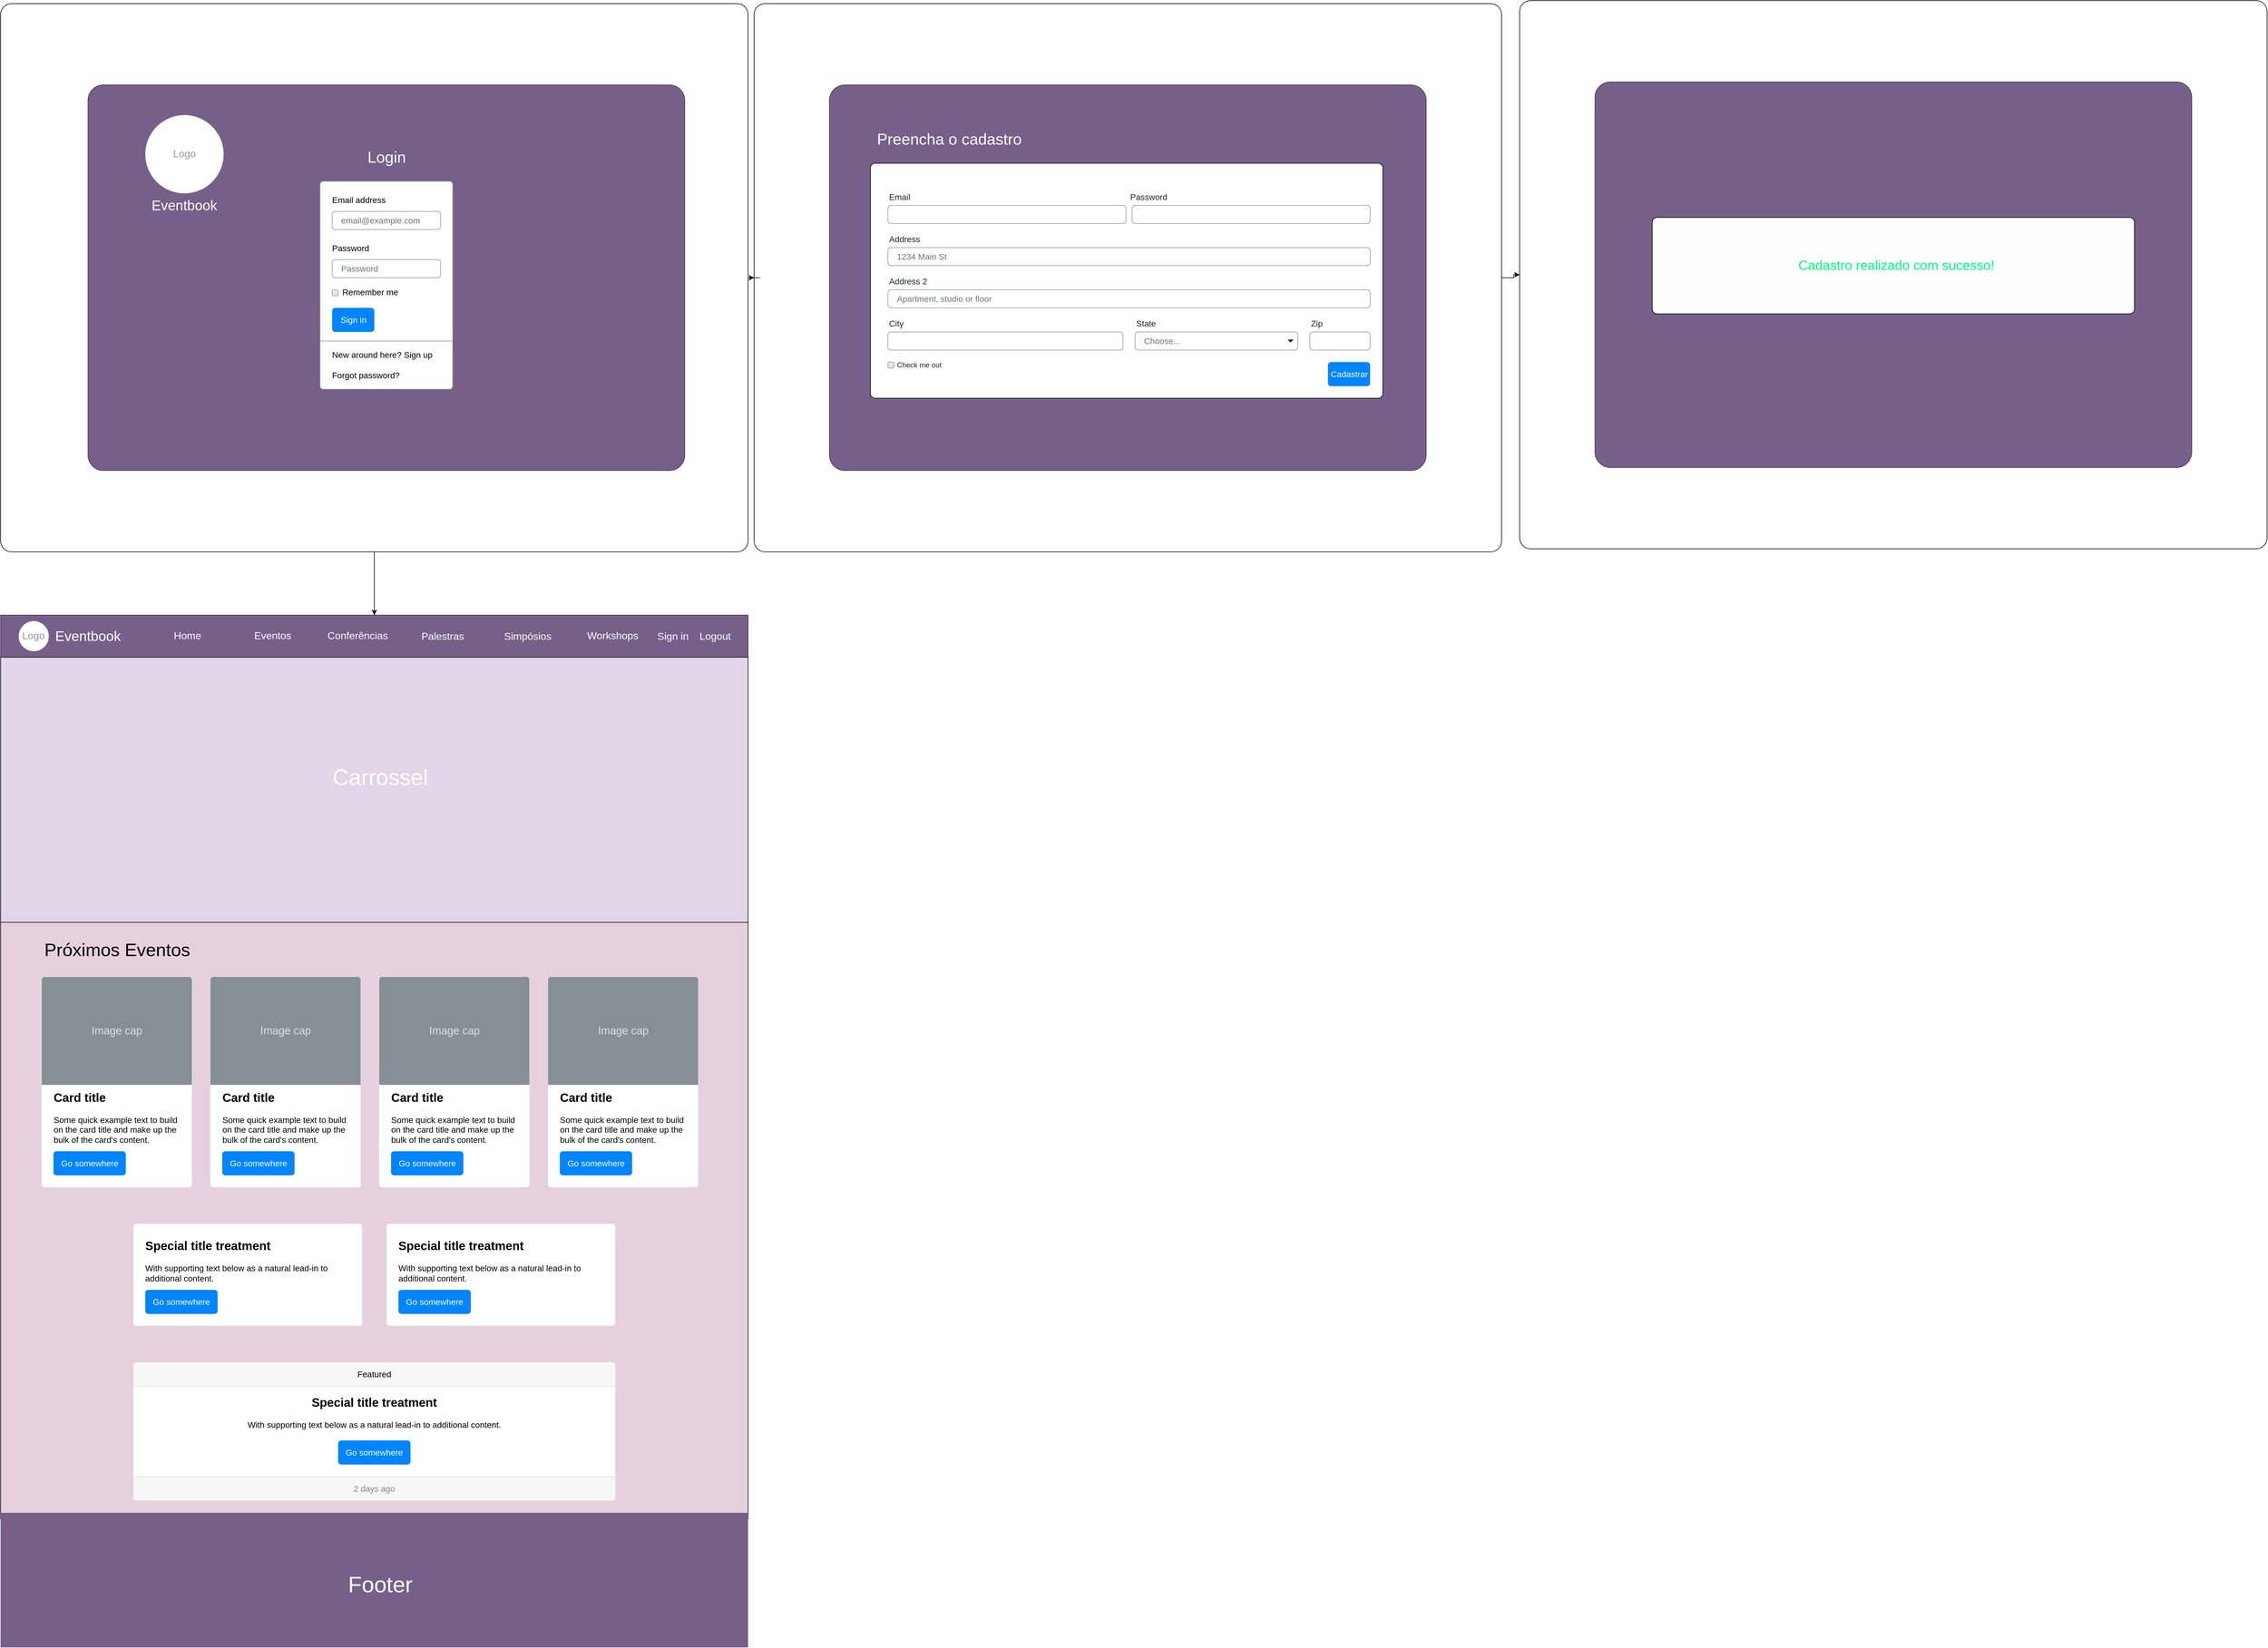 <mxfile version="13.6.5" type="github">
  <diagram name="Page-1" id="c9db0220-8083-56f3-ca83-edcdcd058819">
    <mxGraphModel dx="1447" dy="2620.5" grid="1" gridSize="10" guides="1" tooltips="1" connect="1" arrows="1" fold="1" page="1" pageScale="1.5" pageWidth="826" pageHeight="1169" background="#ffffff" math="0" shadow="0">
      <root>
        <mxCell id="0" style=";html=1;" />
        <mxCell id="1" style=";html=1;" parent="0" />
        <mxCell id="NKXI5M5k-VEo9D9QixPS-93" value="" style="rounded=1;whiteSpace=wrap;html=1;fontFamily=Helvetica;fontSize=17;fontColor=#999999;arcSize=2;" vertex="1" parent="1">
          <mxGeometry x="2520" y="-980" width="1240" height="910" as="geometry" />
        </mxCell>
        <mxCell id="NKXI5M5k-VEo9D9QixPS-95" value="" style="rounded=1;whiteSpace=wrap;html=1;fillColor=#76608a;strokeColor=#432D57;fontColor=#ffffff;spacing=2;arcSize=4;" vertex="1" parent="1">
          <mxGeometry x="2645" y="-845" width="990" height="640" as="geometry" />
        </mxCell>
        <mxCell id="NKXI5M5k-VEo9D9QixPS-120" style="edgeStyle=orthogonalEdgeStyle;rounded=0;orthogonalLoop=1;jettySize=auto;html=1;exitX=1;exitY=0.5;exitDx=0;exitDy=0;fontFamily=Helvetica;fontSize=22;fontColor=#00FF80;" edge="1" parent="1" source="NKXI5M5k-VEo9D9QixPS-78" target="NKXI5M5k-VEo9D9QixPS-93">
          <mxGeometry relative="1" as="geometry" />
        </mxCell>
        <mxCell id="NKXI5M5k-VEo9D9QixPS-78" value="" style="rounded=1;whiteSpace=wrap;html=1;fontFamily=Helvetica;fontSize=17;fontColor=#999999;arcSize=2;" vertex="1" parent="1">
          <mxGeometry x="1250" y="-975" width="1240" height="910" as="geometry" />
        </mxCell>
        <mxCell id="NKXI5M5k-VEo9D9QixPS-119" style="edgeStyle=orthogonalEdgeStyle;rounded=0;orthogonalLoop=1;jettySize=auto;html=1;exitX=1;exitY=0.5;exitDx=0;exitDy=0;fontFamily=Helvetica;fontSize=22;fontColor=#00FF80;" edge="1" parent="1" source="NKXI5M5k-VEo9D9QixPS-48" target="NKXI5M5k-VEo9D9QixPS-78">
          <mxGeometry relative="1" as="geometry" />
        </mxCell>
        <mxCell id="NKXI5M5k-VEo9D9QixPS-121" style="edgeStyle=orthogonalEdgeStyle;rounded=0;orthogonalLoop=1;jettySize=auto;html=1;exitX=0.5;exitY=1;exitDx=0;exitDy=0;entryX=0.5;entryY=0;entryDx=0;entryDy=0;fontFamily=Helvetica;fontSize=22;fontColor=#00FF80;" edge="1" parent="1" source="NKXI5M5k-VEo9D9QixPS-48" target="NKXI5M5k-VEo9D9QixPS-1">
          <mxGeometry relative="1" as="geometry" />
        </mxCell>
        <mxCell id="NKXI5M5k-VEo9D9QixPS-48" value="" style="rounded=1;whiteSpace=wrap;html=1;fontFamily=Helvetica;fontSize=17;fontColor=#999999;arcSize=2;" vertex="1" parent="1">
          <mxGeometry y="-975" width="1240" height="910" as="geometry" />
        </mxCell>
        <mxCell id="NKXI5M5k-VEo9D9QixPS-83" value="" style="group" vertex="1" connectable="0" parent="1">
          <mxGeometry x="145" y="-840" width="990" height="640" as="geometry" />
        </mxCell>
        <mxCell id="NKXI5M5k-VEo9D9QixPS-43" value="" style="rounded=1;whiteSpace=wrap;html=1;fillColor=#76608a;strokeColor=#432D57;fontColor=#ffffff;spacing=2;arcSize=4;" vertex="1" parent="NKXI5M5k-VEo9D9QixPS-83">
          <mxGeometry width="990" height="640" as="geometry" />
        </mxCell>
        <mxCell id="NKXI5M5k-VEo9D9QixPS-33" value="" style="html=1;shadow=0;dashed=0;shape=mxgraph.bootstrap.rrect;rSize=5;fillColor=#ffffff;strokeColor=#999999;" vertex="1" parent="NKXI5M5k-VEo9D9QixPS-83">
          <mxGeometry x="385" y="160" width="220" height="345" as="geometry" />
        </mxCell>
        <mxCell id="NKXI5M5k-VEo9D9QixPS-34" value="Email address" style="fillColor=none;strokeColor=none;align=left;spacing=20;fontSize=14;" vertex="1" parent="NKXI5M5k-VEo9D9QixPS-33">
          <mxGeometry width="220" height="40" relative="1" as="geometry">
            <mxPoint y="10" as="offset" />
          </mxGeometry>
        </mxCell>
        <mxCell id="NKXI5M5k-VEo9D9QixPS-35" value="email@example.com" style="html=1;shadow=0;dashed=0;shape=mxgraph.bootstrap.rrect;rSize=5;fillColor=none;strokeColor=#999999;align=left;spacing=15;fontSize=14;fontColor=#6C767D;" vertex="1" parent="NKXI5M5k-VEo9D9QixPS-33">
          <mxGeometry width="180" height="30" relative="1" as="geometry">
            <mxPoint x="20" y="50" as="offset" />
          </mxGeometry>
        </mxCell>
        <mxCell id="NKXI5M5k-VEo9D9QixPS-36" value="Password" style="fillColor=none;strokeColor=none;align=left;spacing=20;fontSize=14;" vertex="1" parent="NKXI5M5k-VEo9D9QixPS-33">
          <mxGeometry width="220" height="40" relative="1" as="geometry">
            <mxPoint y="90" as="offset" />
          </mxGeometry>
        </mxCell>
        <mxCell id="NKXI5M5k-VEo9D9QixPS-37" value="Password" style="html=1;shadow=0;dashed=0;shape=mxgraph.bootstrap.rrect;rSize=5;fillColor=none;strokeColor=#999999;align=left;spacing=15;fontSize=14;fontColor=#6C767D;" vertex="1" parent="NKXI5M5k-VEo9D9QixPS-33">
          <mxGeometry width="180" height="30" relative="1" as="geometry">
            <mxPoint x="20" y="130" as="offset" />
          </mxGeometry>
        </mxCell>
        <mxCell id="NKXI5M5k-VEo9D9QixPS-38" value="Remember me" style="html=1;shadow=0;dashed=0;shape=mxgraph.bootstrap.rrect;rSize=2;fillColor=#EDEDED;strokeColor=#999999;align=left;fontSize=14;fontColor=#000000;labelPosition=right;verticalLabelPosition=middle;verticalAlign=middle;spacingLeft=5;spacingTop=-2;gradientColor=#DEDEDE;" vertex="1" parent="NKXI5M5k-VEo9D9QixPS-33">
          <mxGeometry width="10" height="10" relative="1" as="geometry">
            <mxPoint x="20" y="180" as="offset" />
          </mxGeometry>
        </mxCell>
        <mxCell id="NKXI5M5k-VEo9D9QixPS-39" value="Sign in" style="html=1;shadow=0;dashed=0;shape=mxgraph.bootstrap.rrect;rSize=5;fillColor=#0085FC;strokeColor=none;align=center;fontSize=14;fontColor=#FFFFFF;" vertex="1" parent="NKXI5M5k-VEo9D9QixPS-33">
          <mxGeometry width="70" height="40" relative="1" as="geometry">
            <mxPoint x="20" y="210" as="offset" />
          </mxGeometry>
        </mxCell>
        <mxCell id="NKXI5M5k-VEo9D9QixPS-40" value="" style="shape=line;strokeColor=#999999;perimeter=none;resizeWidth=1;" vertex="1" parent="NKXI5M5k-VEo9D9QixPS-33">
          <mxGeometry width="220" height="10" relative="1" as="geometry">
            <mxPoint y="260" as="offset" />
          </mxGeometry>
        </mxCell>
        <mxCell id="NKXI5M5k-VEo9D9QixPS-41" value="New around here? Sign up&lt;br&gt;&lt;br&gt;Forgot password?" style="html=1;fillColor=none;strokeColor=none;align=left;spacing=20;fontSize=14;" vertex="1" parent="NKXI5M5k-VEo9D9QixPS-33">
          <mxGeometry width="220" height="60" relative="1" as="geometry">
            <mxPoint y="275" as="offset" />
          </mxGeometry>
        </mxCell>
        <mxCell id="NKXI5M5k-VEo9D9QixPS-42" value="&lt;font style=&quot;font-size: 26px&quot;&gt;Login&lt;/font&gt;" style="text;html=1;align=center;verticalAlign=middle;resizable=0;points=[];autosize=1;fontColor=#FFFFFF;" vertex="1" parent="NKXI5M5k-VEo9D9QixPS-83">
          <mxGeometry x="455" y="110" width="80" height="20" as="geometry" />
        </mxCell>
        <mxCell id="NKXI5M5k-VEo9D9QixPS-44" value="&lt;font style=&quot;font-size: 23px&quot;&gt;Eventbook&lt;/font&gt;" style="text;html=1;strokeColor=none;fillColor=none;align=center;verticalAlign=middle;whiteSpace=wrap;rounded=0;fontColor=#FFFFFF;fontFamily=Helvetica;" vertex="1" parent="NKXI5M5k-VEo9D9QixPS-83">
          <mxGeometry x="95" y="190" width="130" height="20" as="geometry" />
        </mxCell>
        <mxCell id="NKXI5M5k-VEo9D9QixPS-50" value="" style="group" vertex="1" connectable="0" parent="NKXI5M5k-VEo9D9QixPS-83">
          <mxGeometry x="95" y="50" width="130" height="130" as="geometry" />
        </mxCell>
        <mxCell id="NKXI5M5k-VEo9D9QixPS-45" value="" style="ellipse;whiteSpace=wrap;html=1;aspect=fixed;rounded=1;fontFamily=Helvetica;fontColor=#FFFFFF;strokeColor=none;" vertex="1" parent="NKXI5M5k-VEo9D9QixPS-50">
          <mxGeometry width="130" height="130" as="geometry" />
        </mxCell>
        <mxCell id="NKXI5M5k-VEo9D9QixPS-46" value="Logo" style="text;html=1;strokeColor=none;fillColor=none;align=center;verticalAlign=middle;whiteSpace=wrap;rounded=0;fontFamily=Helvetica;fontColor=#999999;fontSize=17;" vertex="1" parent="NKXI5M5k-VEo9D9QixPS-50">
          <mxGeometry x="45" y="55" width="40" height="20" as="geometry" />
        </mxCell>
        <mxCell id="NKXI5M5k-VEo9D9QixPS-84" value="" style="group" vertex="1" connectable="0" parent="1">
          <mxGeometry x="1375" y="-840" width="990" height="640" as="geometry" />
        </mxCell>
        <mxCell id="NKXI5M5k-VEo9D9QixPS-77" value="" style="rounded=1;whiteSpace=wrap;html=1;fillColor=#76608a;strokeColor=#432D57;fontColor=#ffffff;spacing=2;arcSize=4;" vertex="1" parent="NKXI5M5k-VEo9D9QixPS-84">
          <mxGeometry width="990" height="640" as="geometry" />
        </mxCell>
        <mxCell id="NKXI5M5k-VEo9D9QixPS-80" value="" style="group" vertex="1" connectable="0" parent="NKXI5M5k-VEo9D9QixPS-84">
          <mxGeometry x="68" y="130" width="850" height="390" as="geometry" />
        </mxCell>
        <mxCell id="NKXI5M5k-VEo9D9QixPS-79" value="" style="rounded=1;whiteSpace=wrap;html=1;fontFamily=Helvetica;fontSize=17;fontColor=#FFFFFF;arcSize=2;" vertex="1" parent="NKXI5M5k-VEo9D9QixPS-80">
          <mxGeometry width="850" height="390" as="geometry" />
        </mxCell>
        <mxCell id="NKXI5M5k-VEo9D9QixPS-60" value="Email" style="fillColor=none;strokeColor=none;align=left;fontSize=14;fontColor=#212529;rounded=1;" vertex="1" parent="NKXI5M5k-VEo9D9QixPS-80">
          <mxGeometry x="29" y="40" width="400" height="30" as="geometry" />
        </mxCell>
        <mxCell id="NKXI5M5k-VEo9D9QixPS-61" value="" style="html=1;shadow=0;dashed=0;shape=mxgraph.bootstrap.rrect;rSize=5;fillColor=none;strokeColor=#999999;align=left;spacing=15;fontSize=14;fontColor=#6C767D;rounded=1;" vertex="1" parent="NKXI5M5k-VEo9D9QixPS-80">
          <mxGeometry x="29" y="70" width="395" height="30" as="geometry" />
        </mxCell>
        <mxCell id="NKXI5M5k-VEo9D9QixPS-62" value="Password" style="fillColor=none;strokeColor=none;align=left;fontSize=14;fontColor=#212529;rounded=1;" vertex="1" parent="NKXI5M5k-VEo9D9QixPS-80">
          <mxGeometry x="429" y="40" width="400" height="30" as="geometry" />
        </mxCell>
        <mxCell id="NKXI5M5k-VEo9D9QixPS-63" value="" style="html=1;shadow=0;dashed=0;shape=mxgraph.bootstrap.rrect;rSize=5;fillColor=none;strokeColor=#999999;align=left;spacing=15;fontSize=14;fontColor=#6C767D;rounded=1;" vertex="1" parent="NKXI5M5k-VEo9D9QixPS-80">
          <mxGeometry x="434" y="70" width="395" height="30" as="geometry" />
        </mxCell>
        <mxCell id="NKXI5M5k-VEo9D9QixPS-64" value="Address" style="fillColor=none;strokeColor=none;align=left;fontSize=14;fontColor=#212529;rounded=1;" vertex="1" parent="NKXI5M5k-VEo9D9QixPS-80">
          <mxGeometry x="29" y="110" width="390" height="30" as="geometry" />
        </mxCell>
        <mxCell id="NKXI5M5k-VEo9D9QixPS-65" value="1234 Main St" style="html=1;shadow=0;dashed=0;shape=mxgraph.bootstrap.rrect;rSize=5;fillColor=none;strokeColor=#999999;align=left;spacing=15;fontSize=14;fontColor=#6C767D;rounded=1;" vertex="1" parent="NKXI5M5k-VEo9D9QixPS-80">
          <mxGeometry x="29" y="140" width="800" height="30" as="geometry" />
        </mxCell>
        <mxCell id="NKXI5M5k-VEo9D9QixPS-66" value="Address 2" style="fillColor=none;strokeColor=none;align=left;fontSize=14;fontColor=#212529;rounded=1;" vertex="1" parent="NKXI5M5k-VEo9D9QixPS-80">
          <mxGeometry x="29" y="180" width="390" height="30" as="geometry" />
        </mxCell>
        <mxCell id="NKXI5M5k-VEo9D9QixPS-67" value="Apartment, studio or floor" style="html=1;shadow=0;dashed=0;shape=mxgraph.bootstrap.rrect;rSize=5;fillColor=none;strokeColor=#999999;align=left;spacing=15;fontSize=14;fontColor=#6C767D;rounded=1;" vertex="1" parent="NKXI5M5k-VEo9D9QixPS-80">
          <mxGeometry x="29" y="210" width="800" height="30" as="geometry" />
        </mxCell>
        <mxCell id="NKXI5M5k-VEo9D9QixPS-68" value="City" style="fillColor=none;strokeColor=none;align=left;fontSize=14;fontColor=#212529;rounded=1;" vertex="1" parent="NKXI5M5k-VEo9D9QixPS-80">
          <mxGeometry x="29" y="250" width="390" height="30" as="geometry" />
        </mxCell>
        <mxCell id="NKXI5M5k-VEo9D9QixPS-69" value="" style="html=1;shadow=0;dashed=0;shape=mxgraph.bootstrap.rrect;rSize=5;fillColor=none;strokeColor=#999999;align=left;spacing=15;fontSize=14;fontColor=#6C767D;rounded=1;" vertex="1" parent="NKXI5M5k-VEo9D9QixPS-80">
          <mxGeometry x="29" y="280" width="390" height="30" as="geometry" />
        </mxCell>
        <mxCell id="NKXI5M5k-VEo9D9QixPS-70" value="State" style="fillColor=none;strokeColor=none;align=left;fontSize=14;fontColor=#212529;rounded=1;" vertex="1" parent="NKXI5M5k-VEo9D9QixPS-80">
          <mxGeometry x="439" y="250" width="220" height="30" as="geometry" />
        </mxCell>
        <mxCell id="NKXI5M5k-VEo9D9QixPS-71" value="Choose..." style="html=1;shadow=0;dashed=0;shape=mxgraph.bootstrap.rrect;rSize=5;fillColor=none;strokeColor=#999999;align=left;spacing=15;fontSize=14;fontColor=#6C767D;rounded=1;" vertex="1" parent="NKXI5M5k-VEo9D9QixPS-80">
          <mxGeometry x="439" y="280" width="270" height="30" as="geometry" />
        </mxCell>
        <mxCell id="NKXI5M5k-VEo9D9QixPS-72" value="" style="shape=triangle;direction=south;fillColor=#212529;strokeColor=none;perimeter=none;" vertex="1" parent="NKXI5M5k-VEo9D9QixPS-71">
          <mxGeometry x="1" y="0.5" width="10" height="5" relative="1" as="geometry">
            <mxPoint x="-17" y="-2.5" as="offset" />
          </mxGeometry>
        </mxCell>
        <mxCell id="NKXI5M5k-VEo9D9QixPS-73" value="Zip" style="fillColor=none;strokeColor=none;align=left;fontSize=14;fontColor=#212529;rounded=1;" vertex="1" parent="NKXI5M5k-VEo9D9QixPS-80">
          <mxGeometry x="729" y="250" width="100" height="30" as="geometry" />
        </mxCell>
        <mxCell id="NKXI5M5k-VEo9D9QixPS-74" value="" style="html=1;shadow=0;dashed=0;shape=mxgraph.bootstrap.rrect;rSize=5;fillColor=none;strokeColor=#999999;align=left;spacing=15;fontSize=14;fontColor=#6C767D;rounded=1;" vertex="1" parent="NKXI5M5k-VEo9D9QixPS-80">
          <mxGeometry x="729" y="280" width="100" height="30" as="geometry" />
        </mxCell>
        <mxCell id="NKXI5M5k-VEo9D9QixPS-75" value="Check me out" style="html=1;shadow=0;dashed=0;shape=mxgraph.bootstrap.checkbox2;labelPosition=right;verticalLabelPosition=middle;align=left;verticalAlign=middle;gradientColor=#DEDEDE;fillColor=#EDEDED;checked=0;spacing=5;strokeColor=#999999;fontColor=#212529;checkedFill=#0085FC;checkedStroke=#ffffff;rounded=1;" vertex="1" parent="NKXI5M5k-VEo9D9QixPS-80">
          <mxGeometry x="29" y="330" width="10" height="10" as="geometry" />
        </mxCell>
        <mxCell id="NKXI5M5k-VEo9D9QixPS-76" value="Cadastrar" style="html=1;shadow=0;dashed=0;shape=mxgraph.bootstrap.rrect;rSize=5;fillColor=#0085FC;strokeColor=none;align=center;fontSize=14;fontColor=#FFFFFF;rounded=1;" vertex="1" parent="NKXI5M5k-VEo9D9QixPS-80">
          <mxGeometry x="759" y="330" width="70" height="40" as="geometry" />
        </mxCell>
        <mxCell id="NKXI5M5k-VEo9D9QixPS-82" value="&lt;font style=&quot;font-size: 26px&quot;&gt;Preencha o cadastro&lt;/font&gt;" style="text;html=1;strokeColor=none;fillColor=none;align=center;verticalAlign=middle;whiteSpace=wrap;rounded=0;fontFamily=Helvetica;fontSize=22;fontColor=#FFFFFF;" vertex="1" parent="NKXI5M5k-VEo9D9QixPS-84">
          <mxGeometry x="68" y="80" width="262" height="20" as="geometry" />
        </mxCell>
        <mxCell id="NKXI5M5k-VEo9D9QixPS-85" value="&#39;" style="group" vertex="1" connectable="0" parent="1">
          <mxGeometry y="40" width="1240" height="1500" as="geometry" />
        </mxCell>
        <mxCell id="NKXI5M5k-VEo9D9QixPS-126" value="" style="rounded=0;whiteSpace=wrap;html=1;strokeColor=#000000;fontFamily=Helvetica;fontSize=37;fontColor=#FFFFFF;align=center;fillColor=#E6D0DE;" vertex="1" parent="NKXI5M5k-VEo9D9QixPS-85">
          <mxGeometry y="70" width="1240" height="1430" as="geometry" />
        </mxCell>
        <mxCell id="NKXI5M5k-VEo9D9QixPS-1" value="" style="rounded=0;whiteSpace=wrap;html=1;fillColor=#76608a;strokeColor=#432D57;fontColor=#ffffff;" vertex="1" parent="NKXI5M5k-VEo9D9QixPS-85">
          <mxGeometry width="1240" height="70" as="geometry" />
        </mxCell>
        <mxCell id="NKXI5M5k-VEo9D9QixPS-14" value="" style="group" vertex="1" connectable="0" parent="NKXI5M5k-VEo9D9QixPS-85">
          <mxGeometry x="220" y="1010" width="800" height="460" as="geometry" />
        </mxCell>
        <mxCell id="NKXI5M5k-VEo9D9QixPS-2" value="" style="html=1;shadow=0;dashed=0;shape=mxgraph.bootstrap.rrect;rSize=5;strokeColor=#DFDFDF;html=1;whiteSpace=wrap;fillColor=#FFFFFF;fontColor=#000000;" vertex="1" parent="NKXI5M5k-VEo9D9QixPS-14">
          <mxGeometry y="230" width="800" height="230" as="geometry" />
        </mxCell>
        <mxCell id="NKXI5M5k-VEo9D9QixPS-3" value="Featured" style="html=1;shadow=0;dashed=0;shape=mxgraph.bootstrap.topButton;strokeColor=inherit;fillColor=#F7F7F7;rSize=5;perimeter=none;whiteSpace=wrap;resizeWidth=1;align=center;spacing=20;fontSize=14;" vertex="1" parent="NKXI5M5k-VEo9D9QixPS-2">
          <mxGeometry width="800" height="40" relative="1" as="geometry" />
        </mxCell>
        <mxCell id="NKXI5M5k-VEo9D9QixPS-4" value="&lt;b&gt;&lt;font style=&quot;font-size: 20px&quot;&gt;Special title treatment&lt;/font&gt;&lt;/b&gt;&lt;br style=&quot;font-size: 14px&quot;&gt;&lt;br style=&quot;font-size: 14px&quot;&gt;With supporting text below as a natural lead-in to additional content." style="perimeter=none;html=1;whiteSpace=wrap;fillColor=none;strokeColor=none;resizeWidth=1;verticalAlign=top;align=center;spacing=20;spacingTop=-10;fontSize=14;" vertex="1" parent="NKXI5M5k-VEo9D9QixPS-2">
          <mxGeometry width="800" height="120" relative="1" as="geometry">
            <mxPoint y="40" as="offset" />
          </mxGeometry>
        </mxCell>
        <mxCell id="NKXI5M5k-VEo9D9QixPS-5" value="Go somewhere" style="html=1;shadow=0;dashed=0;shape=mxgraph.bootstrap.rrect;rSize=5;perimeter=none;whiteSpace=wrap;align=center;fillColor=#0085FC;strokeColor=none;fontColor=#ffffff;resizeWidth=1;fontSize=14;" vertex="1" parent="NKXI5M5k-VEo9D9QixPS-2">
          <mxGeometry x="0.5" y="1" width="120" height="40" relative="1" as="geometry">
            <mxPoint x="-60" y="-100" as="offset" />
          </mxGeometry>
        </mxCell>
        <mxCell id="NKXI5M5k-VEo9D9QixPS-6" value="2 days ago" style="html=1;shadow=0;dashed=0;shape=mxgraph.bootstrap.bottomButton;strokeColor=inherit;fillColor=#F7F7F7;rSize=5;perimeter=none;whiteSpace=wrap;resizeWidth=1;align=center;spacing=20;fontSize=14;fontColor=#818181;" vertex="1" parent="NKXI5M5k-VEo9D9QixPS-2">
          <mxGeometry y="1" width="800" height="40" relative="1" as="geometry">
            <mxPoint y="-40" as="offset" />
          </mxGeometry>
        </mxCell>
        <mxCell id="NKXI5M5k-VEo9D9QixPS-7" value="&lt;b&gt;&lt;font style=&quot;font-size: 20px&quot;&gt;Special title treatment&lt;/font&gt;&lt;/b&gt;&lt;br style=&quot;font-size: 14px&quot;&gt;&lt;br style=&quot;font-size: 14px&quot;&gt;With supporting text below as a natural lead-in to additional content." style="html=1;shadow=0;dashed=0;shape=mxgraph.bootstrap.rrect;rSize=5;strokeColor=#DFDFDF;html=1;whiteSpace=wrap;fillColor=#FFFFFF;fontColor=#000000;align=left;verticalAlign=top;spacing=20;fontSize=14;" vertex="1" parent="NKXI5M5k-VEo9D9QixPS-14">
          <mxGeometry width="380" height="170" as="geometry" />
        </mxCell>
        <mxCell id="NKXI5M5k-VEo9D9QixPS-8" value="Go somewhere" style="html=1;shadow=0;dashed=0;shape=mxgraph.bootstrap.rrect;rSize=5;perimeter=none;whiteSpace=wrap;fillColor=#0085FC;strokeColor=none;fontColor=#ffffff;resizeWidth=1;fontSize=14;" vertex="1" parent="NKXI5M5k-VEo9D9QixPS-7">
          <mxGeometry y="1" width="120" height="40" relative="1" as="geometry">
            <mxPoint x="20" y="-60" as="offset" />
          </mxGeometry>
        </mxCell>
        <mxCell id="NKXI5M5k-VEo9D9QixPS-9" value="&lt;b&gt;&lt;font style=&quot;font-size: 20px&quot;&gt;Special title treatment&lt;/font&gt;&lt;/b&gt;&lt;br style=&quot;font-size: 14px&quot;&gt;&lt;br style=&quot;font-size: 14px&quot;&gt;With supporting text below as a natural lead-in to additional content." style="html=1;shadow=0;dashed=0;shape=mxgraph.bootstrap.rrect;rSize=5;strokeColor=#DFDFDF;html=1;whiteSpace=wrap;fillColor=#FFFFFF;fontColor=#000000;align=left;verticalAlign=top;spacing=20;fontSize=14;" vertex="1" parent="NKXI5M5k-VEo9D9QixPS-14">
          <mxGeometry x="420" width="380" height="170" as="geometry" />
        </mxCell>
        <mxCell id="NKXI5M5k-VEo9D9QixPS-10" value="Go somewhere" style="html=1;shadow=0;dashed=0;shape=mxgraph.bootstrap.rrect;rSize=5;perimeter=none;whiteSpace=wrap;fillColor=#0085FC;strokeColor=none;fontColor=#ffffff;resizeWidth=1;fontSize=14;" vertex="1" parent="NKXI5M5k-VEo9D9QixPS-9">
          <mxGeometry y="1" width="120" height="40" relative="1" as="geometry">
            <mxPoint x="20" y="-60" as="offset" />
          </mxGeometry>
        </mxCell>
        <mxCell id="NKXI5M5k-VEo9D9QixPS-49" value="&lt;font style=&quot;font-size: 23px&quot;&gt;Eventbook&lt;/font&gt;" style="text;html=1;strokeColor=none;fillColor=none;align=center;verticalAlign=middle;whiteSpace=wrap;rounded=0;fontColor=#FFFFFF;fontFamily=Helvetica;" vertex="1" parent="NKXI5M5k-VEo9D9QixPS-85">
          <mxGeometry x="80" y="25" width="130" height="20" as="geometry" />
        </mxCell>
        <mxCell id="NKXI5M5k-VEo9D9QixPS-51" value="" style="group" vertex="1" connectable="0" parent="NKXI5M5k-VEo9D9QixPS-85">
          <mxGeometry x="30" y="50" width="50" height="50" as="geometry" />
        </mxCell>
        <mxCell id="NKXI5M5k-VEo9D9QixPS-52" value="" style="ellipse;whiteSpace=wrap;html=1;aspect=fixed;rounded=1;fontFamily=Helvetica;fontColor=#FFFFFF;strokeColor=none;" vertex="1" parent="NKXI5M5k-VEo9D9QixPS-51">
          <mxGeometry y="-40" width="50" height="50" as="geometry" />
        </mxCell>
        <mxCell id="NKXI5M5k-VEo9D9QixPS-53" value="Logo" style="text;html=1;strokeColor=none;fillColor=none;align=center;verticalAlign=middle;whiteSpace=wrap;rounded=0;fontFamily=Helvetica;fontColor=#999999;fontSize=17;" vertex="1" parent="NKXI5M5k-VEo9D9QixPS-85">
          <mxGeometry x="47.308" y="31.154" width="15.385" height="7.692" as="geometry" />
        </mxCell>
        <mxCell id="NKXI5M5k-VEo9D9QixPS-54" value="Home" style="text;html=1;strokeColor=none;fillColor=none;align=center;verticalAlign=middle;whiteSpace=wrap;rounded=0;fontFamily=Helvetica;fontSize=17;fontColor=#FFFFFF;" vertex="1" parent="NKXI5M5k-VEo9D9QixPS-85">
          <mxGeometry x="290" y="25" width="40" height="20" as="geometry" />
        </mxCell>
        <mxCell id="NKXI5M5k-VEo9D9QixPS-55" value="&lt;font style=&quot;font-size: 17px&quot;&gt;Eventos&lt;/font&gt;" style="text;html=1;align=center;verticalAlign=middle;resizable=0;points=[];autosize=1;fontColor=#FFFFFF;fontSize=17;" vertex="1" parent="NKXI5M5k-VEo9D9QixPS-85">
          <mxGeometry x="411" y="20" width="80" height="30" as="geometry" />
        </mxCell>
        <mxCell id="NKXI5M5k-VEo9D9QixPS-56" value="&lt;font style=&quot;font-size: 17px&quot;&gt;Conferências&lt;/font&gt;" style="text;html=1;align=center;verticalAlign=middle;resizable=0;points=[];autosize=1;fontColor=#FFFFFF;fontSize=17;" vertex="1" parent="NKXI5M5k-VEo9D9QixPS-85">
          <mxGeometry x="532" y="20" width="120" height="30" as="geometry" />
        </mxCell>
        <mxCell id="NKXI5M5k-VEo9D9QixPS-57" value="&lt;font style=&quot;font-size: 17px&quot;&gt;Palestras&lt;/font&gt;" style="text;html=1;align=center;verticalAlign=middle;resizable=0;points=[];autosize=1;fontColor=#FFFFFF;fontSize=17;" vertex="1" parent="NKXI5M5k-VEo9D9QixPS-85">
          <mxGeometry x="688" y="21" width="90" height="30" as="geometry" />
        </mxCell>
        <mxCell id="NKXI5M5k-VEo9D9QixPS-58" value="&lt;font style=&quot;font-size: 17px&quot;&gt;Sign in&lt;/font&gt;" style="text;html=1;align=center;verticalAlign=middle;resizable=0;points=[];autosize=1;fontColor=#FFFFFF;fontSize=17;" vertex="1" parent="NKXI5M5k-VEo9D9QixPS-85">
          <mxGeometry x="1080" y="21" width="70" height="30" as="geometry" />
        </mxCell>
        <mxCell id="NKXI5M5k-VEo9D9QixPS-59" value="&lt;font style=&quot;font-size: 17px&quot;&gt;Logout&lt;/font&gt;" style="text;html=1;align=center;verticalAlign=middle;resizable=0;points=[];autosize=1;fontColor=#FFFFFF;fontSize=17;" vertex="1" parent="NKXI5M5k-VEo9D9QixPS-85">
          <mxGeometry x="1150" y="21" width="70" height="30" as="geometry" />
        </mxCell>
        <mxCell id="NKXI5M5k-VEo9D9QixPS-11" value="&lt;b&gt;&lt;font style=&quot;font-size: 20px&quot;&gt;Card title&lt;/font&gt;&lt;/b&gt;&lt;br style=&quot;font-size: 14px&quot;&gt;&lt;br style=&quot;font-size: 14px&quot;&gt;Some quick example text to build on the card title and make up the bulk of the card&#39;s content." style="html=1;shadow=0;dashed=0;shape=mxgraph.bootstrap.rrect;rSize=5;strokeColor=#DFDFDF;html=1;whiteSpace=wrap;fillColor=#ffffff;fontColor=#000000;verticalAlign=bottom;align=left;spacing=20;spacingBottom=50;fontSize=14;aspect=fixed;" vertex="1" parent="NKXI5M5k-VEo9D9QixPS-85">
          <mxGeometry x="67.69" y="600" width="250" height="350" as="geometry" />
        </mxCell>
        <mxCell id="NKXI5M5k-VEo9D9QixPS-12" value="Image cap" style="html=1;shadow=0;dashed=0;shape=mxgraph.bootstrap.topButton;rSize=5;perimeter=none;whiteSpace=wrap;fillColor=#868E96;strokeColor=#DFDFDF;fontColor=#DEE2E6;resizeWidth=1;fontSize=18;" vertex="1" parent="NKXI5M5k-VEo9D9QixPS-11">
          <mxGeometry width="250" height="180" relative="1" as="geometry" />
        </mxCell>
        <mxCell id="NKXI5M5k-VEo9D9QixPS-13" value="Go somewhere" style="html=1;shadow=0;dashed=0;shape=mxgraph.bootstrap.rrect;rSize=5;perimeter=none;whiteSpace=wrap;fillColor=#0085FC;strokeColor=none;fontColor=#ffffff;resizeWidth=1;fontSize=14;" vertex="1" parent="NKXI5M5k-VEo9D9QixPS-11">
          <mxGeometry y="1" width="120" height="40" relative="1" as="geometry">
            <mxPoint x="20" y="-60" as="offset" />
          </mxGeometry>
        </mxCell>
        <mxCell id="NKXI5M5k-VEo9D9QixPS-15" value="&lt;b&gt;&lt;font style=&quot;font-size: 20px&quot;&gt;Card title&lt;/font&gt;&lt;/b&gt;&lt;br style=&quot;font-size: 14px&quot;&gt;&lt;br style=&quot;font-size: 14px&quot;&gt;Some quick example text to build on the card title and make up the bulk of the card&#39;s content." style="html=1;shadow=0;dashed=0;shape=mxgraph.bootstrap.rrect;rSize=5;strokeColor=#DFDFDF;html=1;whiteSpace=wrap;fillColor=#ffffff;fontColor=#000000;verticalAlign=bottom;align=left;spacing=20;spacingBottom=50;fontSize=14;aspect=fixed;" vertex="1" parent="NKXI5M5k-VEo9D9QixPS-85">
          <mxGeometry x="347.69" y="600" width="250" height="350" as="geometry" />
        </mxCell>
        <mxCell id="NKXI5M5k-VEo9D9QixPS-16" value="Image cap" style="html=1;shadow=0;dashed=0;shape=mxgraph.bootstrap.topButton;rSize=5;perimeter=none;whiteSpace=wrap;fillColor=#868E96;strokeColor=#DFDFDF;fontColor=#DEE2E6;resizeWidth=1;fontSize=18;" vertex="1" parent="NKXI5M5k-VEo9D9QixPS-15">
          <mxGeometry width="250" height="180" relative="1" as="geometry" />
        </mxCell>
        <mxCell id="NKXI5M5k-VEo9D9QixPS-17" value="Go somewhere" style="html=1;shadow=0;dashed=0;shape=mxgraph.bootstrap.rrect;rSize=5;perimeter=none;whiteSpace=wrap;fillColor=#0085FC;strokeColor=none;fontColor=#ffffff;resizeWidth=1;fontSize=14;" vertex="1" parent="NKXI5M5k-VEo9D9QixPS-15">
          <mxGeometry y="1" width="120" height="40" relative="1" as="geometry">
            <mxPoint x="20" y="-60" as="offset" />
          </mxGeometry>
        </mxCell>
        <mxCell id="NKXI5M5k-VEo9D9QixPS-18" value="&lt;b&gt;&lt;font style=&quot;font-size: 20px&quot;&gt;Card title&lt;/font&gt;&lt;/b&gt;&lt;br style=&quot;font-size: 14px&quot;&gt;&lt;br style=&quot;font-size: 14px&quot;&gt;Some quick example text to build on the card title and make up the bulk of the card&#39;s content." style="html=1;shadow=0;dashed=0;shape=mxgraph.bootstrap.rrect;rSize=5;strokeColor=#DFDFDF;html=1;whiteSpace=wrap;fillColor=#ffffff;fontColor=#000000;verticalAlign=bottom;align=left;spacing=20;spacingBottom=50;fontSize=14;aspect=fixed;" vertex="1" parent="NKXI5M5k-VEo9D9QixPS-85">
          <mxGeometry x="627.69" y="600" width="250" height="350" as="geometry" />
        </mxCell>
        <mxCell id="NKXI5M5k-VEo9D9QixPS-19" value="Image cap" style="html=1;shadow=0;dashed=0;shape=mxgraph.bootstrap.topButton;rSize=5;perimeter=none;whiteSpace=wrap;fillColor=#868E96;strokeColor=#DFDFDF;fontColor=#DEE2E6;resizeWidth=1;fontSize=18;" vertex="1" parent="NKXI5M5k-VEo9D9QixPS-18">
          <mxGeometry width="250" height="180" relative="1" as="geometry" />
        </mxCell>
        <mxCell id="NKXI5M5k-VEo9D9QixPS-20" value="Go somewhere" style="html=1;shadow=0;dashed=0;shape=mxgraph.bootstrap.rrect;rSize=5;perimeter=none;whiteSpace=wrap;fillColor=#0085FC;strokeColor=none;fontColor=#ffffff;resizeWidth=1;fontSize=14;" vertex="1" parent="NKXI5M5k-VEo9D9QixPS-18">
          <mxGeometry y="1" width="120" height="40" relative="1" as="geometry">
            <mxPoint x="20" y="-60" as="offset" />
          </mxGeometry>
        </mxCell>
        <mxCell id="NKXI5M5k-VEo9D9QixPS-21" value="&lt;b&gt;&lt;font style=&quot;font-size: 20px&quot;&gt;Card title&lt;/font&gt;&lt;/b&gt;&lt;br style=&quot;font-size: 14px&quot;&gt;&lt;br style=&quot;font-size: 14px&quot;&gt;Some quick example text to build on the card title and make up the bulk of the card&#39;s content." style="html=1;shadow=0;dashed=0;shape=mxgraph.bootstrap.rrect;rSize=5;strokeColor=#DFDFDF;html=1;whiteSpace=wrap;fillColor=#ffffff;fontColor=#000000;verticalAlign=bottom;align=left;spacing=20;spacingBottom=50;fontSize=14;aspect=fixed;" vertex="1" parent="NKXI5M5k-VEo9D9QixPS-85">
          <mxGeometry x="907.69" y="600" width="250" height="350" as="geometry" />
        </mxCell>
        <mxCell id="NKXI5M5k-VEo9D9QixPS-22" value="Image cap" style="html=1;shadow=0;dashed=0;shape=mxgraph.bootstrap.topButton;rSize=5;perimeter=none;whiteSpace=wrap;fillColor=#868E96;strokeColor=#DFDFDF;fontColor=#DEE2E6;resizeWidth=1;fontSize=18;" vertex="1" parent="NKXI5M5k-VEo9D9QixPS-21">
          <mxGeometry width="250" height="180" relative="1" as="geometry" />
        </mxCell>
        <mxCell id="NKXI5M5k-VEo9D9QixPS-23" value="Go somewhere" style="html=1;shadow=0;dashed=0;shape=mxgraph.bootstrap.rrect;rSize=5;perimeter=none;whiteSpace=wrap;fillColor=#0085FC;strokeColor=none;fontColor=#ffffff;resizeWidth=1;fontSize=14;" vertex="1" parent="NKXI5M5k-VEo9D9QixPS-21">
          <mxGeometry y="1" width="120" height="40" relative="1" as="geometry">
            <mxPoint x="20" y="-60" as="offset" />
          </mxGeometry>
        </mxCell>
        <mxCell id="NKXI5M5k-VEo9D9QixPS-24" value="&lt;font style=&quot;font-size: 30px&quot;&gt;Próximos Eventos&lt;/font&gt;" style="text;html=1;align=center;verticalAlign=middle;resizable=0;points=[];autosize=1;" vertex="1" parent="NKXI5M5k-VEo9D9QixPS-85">
          <mxGeometry x="62.69" y="540" width="260" height="30" as="geometry" />
        </mxCell>
        <mxCell id="NKXI5M5k-VEo9D9QixPS-129" value="&lt;font style=&quot;font-size: 17px&quot;&gt;Simpósios&lt;/font&gt;" style="text;html=1;align=center;verticalAlign=middle;resizable=0;points=[];autosize=1;fontColor=#FFFFFF;fontSize=17;" vertex="1" parent="NKXI5M5k-VEo9D9QixPS-85">
          <mxGeometry x="829" y="21" width="90" height="30" as="geometry" />
        </mxCell>
        <mxCell id="NKXI5M5k-VEo9D9QixPS-130" value="&lt;font style=&quot;font-size: 17px&quot;&gt;Workshops&lt;/font&gt;" style="text;html=1;align=center;verticalAlign=middle;resizable=0;points=[];autosize=1;fontColor=#FFFFFF;fontSize=17;" vertex="1" parent="NKXI5M5k-VEo9D9QixPS-85">
          <mxGeometry x="965" y="20" width="100" height="30" as="geometry" />
        </mxCell>
        <mxCell id="NKXI5M5k-VEo9D9QixPS-115" value="Preencha o cadastro" style="text;html=1;strokeColor=none;fillColor=none;align=center;verticalAlign=middle;whiteSpace=wrap;rounded=0;fontFamily=Helvetica;fontSize=22;fontColor=#FFFFFF;" vertex="1" parent="1">
          <mxGeometry x="2698" y="-50" width="170" height="20" as="geometry" />
        </mxCell>
        <mxCell id="NKXI5M5k-VEo9D9QixPS-118" value="&lt;font style=&quot;font-size: 22px&quot;&gt;Cadastro realizado com sucesso!&lt;/font&gt;" style="html=1;shadow=0;dashed=0;shape=mxgraph.bootstrap.rrect;rSize=8;strokeWidth=1;fillColor=#FEFEFE;whiteSpace=wrap;align=center;verticalAlign=middle;spacingLeft=10;rounded=1;fontSize=22;fontColor=#00FF80;" vertex="1" parent="1">
          <mxGeometry x="2740" y="-620" width="800" height="160" as="geometry" />
        </mxCell>
        <mxCell id="NKXI5M5k-VEo9D9QixPS-122" value="" style="rounded=0;whiteSpace=wrap;html=1;fontFamily=Helvetica;fontSize=22;fontColor=#00FF80;align=center;strokeColor=none;fillColor=#76608A;" vertex="1" parent="1">
          <mxGeometry y="1530" width="1240" height="223.5" as="geometry" />
        </mxCell>
        <mxCell id="NKXI5M5k-VEo9D9QixPS-123" value="Footer" style="text;html=1;strokeColor=none;fillColor=none;align=center;verticalAlign=middle;whiteSpace=wrap;rounded=0;fontFamily=Helvetica;fontSize=37;fontColor=#FFFFFF;" vertex="1" parent="1">
          <mxGeometry x="450" y="1640" width="360" height="20" as="geometry" />
        </mxCell>
        <mxCell id="NKXI5M5k-VEo9D9QixPS-127" value="" style="rounded=0;whiteSpace=wrap;html=1;strokeColor=#000000;fontFamily=Helvetica;fontSize=37;fontColor=#FFFFFF;align=center;fillColor=#E1D5E7;" vertex="1" parent="1">
          <mxGeometry y="110" width="1240" height="440" as="geometry" />
        </mxCell>
        <mxCell id="NKXI5M5k-VEo9D9QixPS-128" value="Carrossel" style="text;html=1;strokeColor=none;fillColor=none;align=center;verticalAlign=middle;whiteSpace=wrap;rounded=0;fontFamily=Helvetica;fontSize=37;fontColor=#FFFFFF;" vertex="1" parent="1">
          <mxGeometry x="610" y="300" width="40" height="20" as="geometry" />
        </mxCell>
      </root>
    </mxGraphModel>
  </diagram>
</mxfile>
